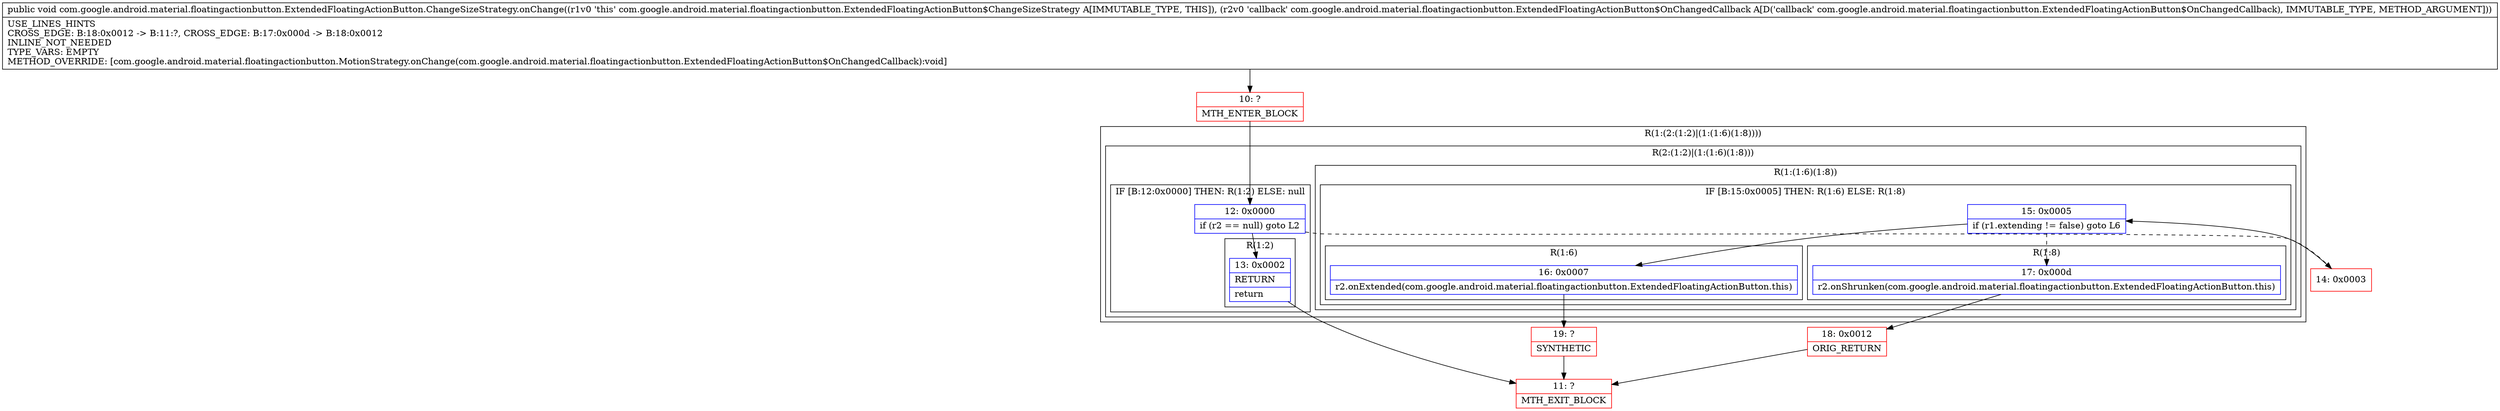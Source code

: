 digraph "CFG forcom.google.android.material.floatingactionbutton.ExtendedFloatingActionButton.ChangeSizeStrategy.onChange(Lcom\/google\/android\/material\/floatingactionbutton\/ExtendedFloatingActionButton$OnChangedCallback;)V" {
subgraph cluster_Region_1818326255 {
label = "R(1:(2:(1:2)|(1:(1:6)(1:8))))";
node [shape=record,color=blue];
subgraph cluster_Region_1069870048 {
label = "R(2:(1:2)|(1:(1:6)(1:8)))";
node [shape=record,color=blue];
subgraph cluster_IfRegion_1146185845 {
label = "IF [B:12:0x0000] THEN: R(1:2) ELSE: null";
node [shape=record,color=blue];
Node_12 [shape=record,label="{12\:\ 0x0000|if (r2 == null) goto L2\l}"];
subgraph cluster_Region_976297021 {
label = "R(1:2)";
node [shape=record,color=blue];
Node_13 [shape=record,label="{13\:\ 0x0002|RETURN\l|return\l}"];
}
}
subgraph cluster_Region_1569771928 {
label = "R(1:(1:6)(1:8))";
node [shape=record,color=blue];
subgraph cluster_IfRegion_1167305249 {
label = "IF [B:15:0x0005] THEN: R(1:6) ELSE: R(1:8)";
node [shape=record,color=blue];
Node_15 [shape=record,label="{15\:\ 0x0005|if (r1.extending != false) goto L6\l}"];
subgraph cluster_Region_172908582 {
label = "R(1:6)";
node [shape=record,color=blue];
Node_16 [shape=record,label="{16\:\ 0x0007|r2.onExtended(com.google.android.material.floatingactionbutton.ExtendedFloatingActionButton.this)\l}"];
}
subgraph cluster_Region_942425510 {
label = "R(1:8)";
node [shape=record,color=blue];
Node_17 [shape=record,label="{17\:\ 0x000d|r2.onShrunken(com.google.android.material.floatingactionbutton.ExtendedFloatingActionButton.this)\l}"];
}
}
}
}
}
Node_10 [shape=record,color=red,label="{10\:\ ?|MTH_ENTER_BLOCK\l}"];
Node_11 [shape=record,color=red,label="{11\:\ ?|MTH_EXIT_BLOCK\l}"];
Node_14 [shape=record,color=red,label="{14\:\ 0x0003}"];
Node_19 [shape=record,color=red,label="{19\:\ ?|SYNTHETIC\l}"];
Node_18 [shape=record,color=red,label="{18\:\ 0x0012|ORIG_RETURN\l}"];
MethodNode[shape=record,label="{public void com.google.android.material.floatingactionbutton.ExtendedFloatingActionButton.ChangeSizeStrategy.onChange((r1v0 'this' com.google.android.material.floatingactionbutton.ExtendedFloatingActionButton$ChangeSizeStrategy A[IMMUTABLE_TYPE, THIS]), (r2v0 'callback' com.google.android.material.floatingactionbutton.ExtendedFloatingActionButton$OnChangedCallback A[D('callback' com.google.android.material.floatingactionbutton.ExtendedFloatingActionButton$OnChangedCallback), IMMUTABLE_TYPE, METHOD_ARGUMENT]))  | USE_LINES_HINTS\lCROSS_EDGE: B:18:0x0012 \-\> B:11:?, CROSS_EDGE: B:17:0x000d \-\> B:18:0x0012\lINLINE_NOT_NEEDED\lTYPE_VARS: EMPTY\lMETHOD_OVERRIDE: [com.google.android.material.floatingactionbutton.MotionStrategy.onChange(com.google.android.material.floatingactionbutton.ExtendedFloatingActionButton$OnChangedCallback):void]\l}"];
MethodNode -> Node_10;Node_12 -> Node_13;
Node_12 -> Node_14[style=dashed];
Node_13 -> Node_11;
Node_15 -> Node_16;
Node_15 -> Node_17[style=dashed];
Node_16 -> Node_19;
Node_17 -> Node_18;
Node_10 -> Node_12;
Node_14 -> Node_15;
Node_19 -> Node_11;
Node_18 -> Node_11;
}

